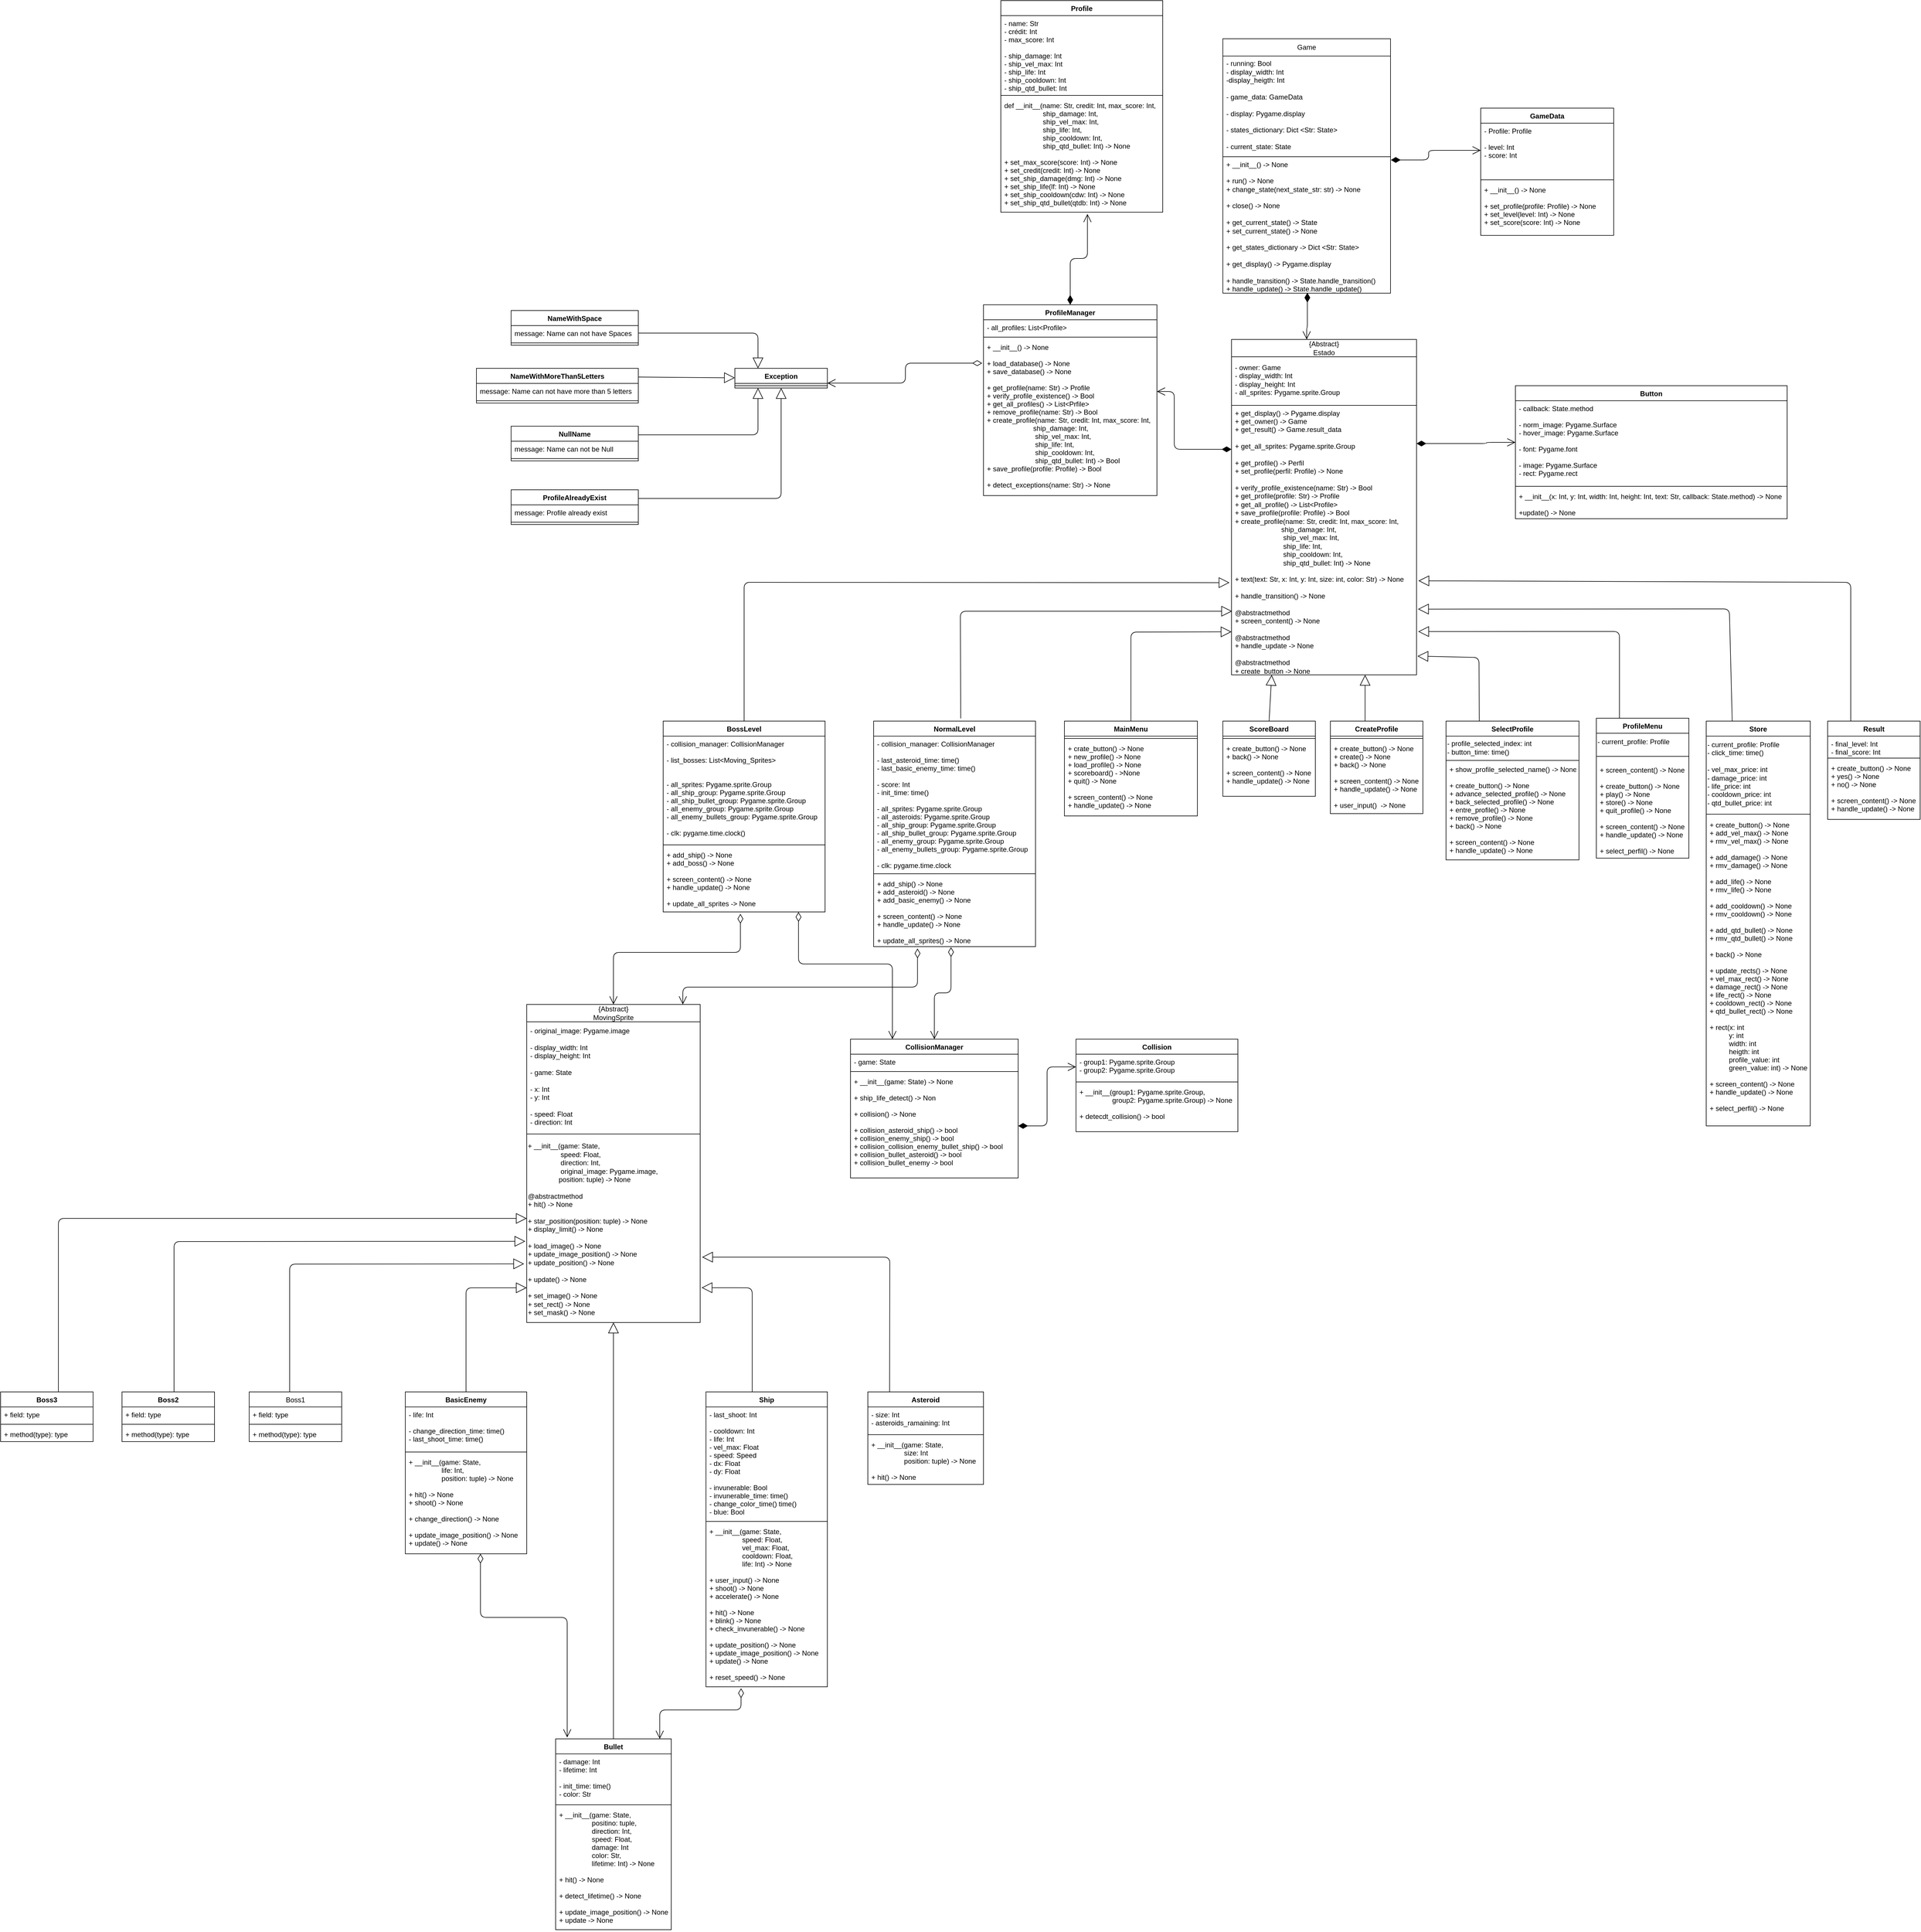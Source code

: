 <mxfile>
    <diagram id="C5RBs43oDa-KdzZeNtuy" name="Page-1">
        <mxGraphModel dx="3550" dy="1855" grid="1" gridSize="10" guides="1" tooltips="1" connect="1" arrows="1" fold="1" page="1" pageScale="1" pageWidth="827" pageHeight="1169" math="0" shadow="0">
            <root>
                <mxCell id="WIyWlLk6GJQsqaUBKTNV-0"/>
                <mxCell id="WIyWlLk6GJQsqaUBKTNV-1" parent="WIyWlLk6GJQsqaUBKTNV-0"/>
                <mxCell id="2DEwAOAG1HW9RB5LoDHC-0" value="Game" style="swimlane;fontStyle=0;childLayout=stackLayout;horizontal=1;startSize=30;horizontalStack=0;resizeParent=1;resizeParentMax=0;resizeLast=0;collapsible=1;marginBottom=0;whiteSpace=wrap;html=1;" parent="WIyWlLk6GJQsqaUBKTNV-1" vertex="1">
                    <mxGeometry x="414" y="-540" width="290" height="440" as="geometry"/>
                </mxCell>
                <mxCell id="2DEwAOAG1HW9RB5LoDHC-1" value="- running: Bool&lt;br&gt;- display_width: Int&lt;br&gt;-display_heigth: Int&lt;br&gt;&lt;br&gt;- game_data: GameData&lt;br&gt;&lt;br&gt;- display: Pygame.display&lt;br&gt;&lt;br&gt;- states_dictionary: Dict &amp;lt;Str: State&amp;gt;&lt;br&gt;&lt;br&gt;- current_state: State" style="text;strokeColor=none;fillColor=none;align=left;verticalAlign=middle;spacingLeft=4;spacingRight=4;overflow=hidden;points=[[0,0.5],[1,0.5]];portConstraint=eastwest;rotatable=0;whiteSpace=wrap;html=1;" parent="2DEwAOAG1HW9RB5LoDHC-0" vertex="1">
                    <mxGeometry y="30" width="290" height="170" as="geometry"/>
                </mxCell>
                <mxCell id="2DEwAOAG1HW9RB5LoDHC-101" value="" style="line;strokeWidth=1;fillColor=none;align=left;verticalAlign=middle;spacingTop=-1;spacingLeft=3;spacingRight=3;rotatable=0;labelPosition=right;points=[];portConstraint=eastwest;strokeColor=inherit;" parent="2DEwAOAG1HW9RB5LoDHC-0" vertex="1">
                    <mxGeometry y="200" width="290" height="8" as="geometry"/>
                </mxCell>
                <mxCell id="2DEwAOAG1HW9RB5LoDHC-102" value="+ __init__() -&amp;gt; None&lt;br&gt;&lt;br&gt;+ run() -&amp;gt; None&lt;br&gt;+ change_state(next_state_str: str) -&amp;gt; None&lt;br&gt;&lt;br&gt;+ close() -&amp;gt; None&lt;br&gt;&lt;br&gt;+ get_current_state() -&amp;gt; State&lt;br&gt;+ set_current_state() -&amp;gt; None&lt;br&gt;&lt;br&gt;+ get_states_dictionary -&amp;gt; Dict &amp;lt;Str: State&amp;gt;&lt;br&gt;&lt;br&gt;+ get_display() -&amp;gt; Pygame.display&lt;br&gt;&lt;br&gt;+ handle_transition() -&amp;gt; State.handle_transition()&lt;br&gt;+ handle_update() -&amp;gt; State.handle_update()" style="text;strokeColor=none;fillColor=none;align=left;verticalAlign=middle;spacingLeft=4;spacingRight=4;overflow=hidden;points=[[0,0.5],[1,0.5]];portConstraint=eastwest;rotatable=0;whiteSpace=wrap;html=1;" parent="2DEwAOAG1HW9RB5LoDHC-0" vertex="1">
                    <mxGeometry y="208" width="290" height="232" as="geometry"/>
                </mxCell>
                <mxCell id="2DEwAOAG1HW9RB5LoDHC-58" value="{Abstract}&lt;br&gt;Estado" style="swimlane;fontStyle=0;childLayout=stackLayout;horizontal=1;startSize=30;horizontalStack=0;resizeParent=1;resizeParentMax=0;resizeLast=0;collapsible=1;marginBottom=0;whiteSpace=wrap;html=1;" parent="WIyWlLk6GJQsqaUBKTNV-1" vertex="1">
                    <mxGeometry x="429" y="-20" width="320" height="580" as="geometry"/>
                </mxCell>
                <mxCell id="2DEwAOAG1HW9RB5LoDHC-59" value="- owner: Game&lt;br&gt;- display_width: Int&lt;br&gt;- display_height: Int&lt;br&gt;- all_sprites: Pygame.sprite.Group" style="text;strokeColor=none;fillColor=none;align=left;verticalAlign=middle;spacingLeft=4;spacingRight=4;overflow=hidden;points=[[0,0.5],[1,0.5]];portConstraint=eastwest;rotatable=0;whiteSpace=wrap;html=1;" parent="2DEwAOAG1HW9RB5LoDHC-58" vertex="1">
                    <mxGeometry y="30" width="320" height="80" as="geometry"/>
                </mxCell>
                <mxCell id="2DEwAOAG1HW9RB5LoDHC-106" value="" style="line;strokeWidth=1;fillColor=none;align=left;verticalAlign=middle;spacingTop=-1;spacingLeft=3;spacingRight=3;rotatable=0;labelPosition=right;points=[];portConstraint=eastwest;strokeColor=inherit;" parent="2DEwAOAG1HW9RB5LoDHC-58" vertex="1">
                    <mxGeometry y="110" width="320" height="8" as="geometry"/>
                </mxCell>
                <mxCell id="2DEwAOAG1HW9RB5LoDHC-60" value="+ get_display() -&amp;gt; Pygame.display&lt;br&gt;+ get_owner() -&amp;gt; Game&lt;br&gt;+ get_result() -&amp;gt; Game.result_data&lt;br&gt;&lt;br&gt;+ get_all_sprites: Pygame.sprite.Group&lt;br&gt;&lt;br&gt;+ get_profile() -&amp;gt; Perfil&lt;br&gt;+ set_profile(perfil: Profile) -&amp;gt; None&lt;br&gt;&lt;br&gt;+ verify_profile_existence(name: Str) -&amp;gt; Bool&lt;br&gt;+ get_profile(profile: Str) -&amp;gt; Profile&lt;br&gt;+ get_all_profile() -&amp;gt; List&amp;lt;Profile&amp;gt;&lt;br&gt;+ save_profile(profile: Profile) -&amp;gt; Bool&lt;br&gt;+ create_profile&lt;span style=&quot;&quot;&gt;(name: Str, credit: Int, max_score: Int,&lt;/span&gt;&lt;br style=&quot;padding: 0px; margin: 0px;&quot;&gt;&lt;span style=&quot;&quot;&gt;&amp;nbsp; &amp;nbsp; &amp;nbsp; &amp;nbsp; &amp;nbsp; &amp;nbsp; &amp;nbsp;&amp;nbsp;&amp;nbsp;&amp;nbsp;&amp;nbsp; &amp;nbsp; &amp;nbsp; &amp;nbsp; ship_damage: Int,&lt;/span&gt;&lt;br style=&quot;padding: 0px; margin: 0px;&quot;&gt;&lt;span style=&quot;&quot;&gt;&amp;nbsp;&amp;nbsp;&amp;nbsp;&amp;nbsp;&amp;nbsp;&amp;nbsp;&amp;nbsp;&amp;nbsp;&amp;nbsp;&amp;nbsp;&amp;nbsp;&amp;nbsp;&amp;nbsp;&amp;nbsp;&amp;nbsp;&amp;nbsp;&amp;nbsp;&amp;nbsp;&amp;nbsp;&amp;nbsp;&amp;nbsp;&amp;nbsp;&amp;nbsp; &amp;nbsp;ship_vel_max: Int,&lt;/span&gt;&lt;br style=&quot;padding: 0px; margin: 0px;&quot;&gt;&lt;span style=&quot;&quot;&gt;&amp;nbsp;&amp;nbsp;&amp;nbsp;&amp;nbsp;&amp;nbsp;&amp;nbsp;&amp;nbsp;&amp;nbsp;&amp;nbsp;&amp;nbsp;&amp;nbsp;&amp;nbsp;&amp;nbsp;&amp;nbsp;&amp;nbsp;&amp;nbsp;&amp;nbsp;&amp;nbsp;&amp;nbsp;&amp;nbsp;&amp;nbsp;&amp;nbsp;&amp;nbsp;&amp;nbsp; ship_life: Int,&lt;/span&gt;&lt;br style=&quot;padding: 0px; margin: 0px;&quot;&gt;&lt;span style=&quot;&quot;&gt;&amp;nbsp;&amp;nbsp;&amp;nbsp;&amp;nbsp;&amp;nbsp;&amp;nbsp;&amp;nbsp;&amp;nbsp;&amp;nbsp;&amp;nbsp;&amp;nbsp;&amp;nbsp;&amp;nbsp;&amp;nbsp;&amp;nbsp;&amp;nbsp;&amp;nbsp;&amp;nbsp;&amp;nbsp;&amp;nbsp;&amp;nbsp;&amp;nbsp;&amp;nbsp;&amp;nbsp; ship_cooldown: Int,&lt;/span&gt;&lt;br style=&quot;padding: 0px; margin: 0px;&quot;&gt;&lt;span style=&quot;&quot;&gt;&amp;nbsp;&amp;nbsp;&amp;nbsp;&amp;nbsp;&amp;nbsp;&amp;nbsp;&amp;nbsp;&amp;nbsp;&amp;nbsp;&amp;nbsp;&amp;nbsp;&amp;nbsp;&amp;nbsp;&amp;nbsp;&amp;nbsp;&amp;nbsp;&amp;nbsp;&amp;nbsp;&amp;nbsp;&amp;nbsp;&amp;nbsp;&amp;nbsp;&amp;nbsp;&amp;nbsp; ship_qtd_bullet: Int) -&amp;gt; None&lt;/span&gt;&lt;br style=&quot;padding: 0px; margin: 0px;&quot;&gt;&lt;br&gt;+ text(text: Str, x: Int, y: Int, size: int, color: Str) -&amp;gt; None&lt;br&gt;&lt;br&gt;+ handle_transition() -&amp;gt; None&lt;br&gt;&lt;br&gt;@abstractmethod&lt;br&gt;+ screen_content() -&amp;gt; None&lt;br&gt;&lt;br&gt;@abstractmethod&lt;br&gt;+ handle_update -&amp;gt; None&lt;br&gt;&lt;br&gt;@abstractmethod&lt;br&gt;+ create_button -&amp;gt; None" style="text;strokeColor=none;fillColor=none;align=left;verticalAlign=middle;spacingLeft=4;spacingRight=4;overflow=hidden;points=[[0,0.5],[1,0.5]];portConstraint=eastwest;rotatable=0;whiteSpace=wrap;html=1;" parent="2DEwAOAG1HW9RB5LoDHC-58" vertex="1">
                    <mxGeometry y="118" width="320" height="462" as="geometry"/>
                </mxCell>
                <mxCell id="1" value="" style="endArrow=open;html=1;endSize=12;startArrow=diamondThin;startSize=14;startFill=1;edgeStyle=orthogonalEdgeStyle;align=left;verticalAlign=bottom;exitX=0.504;exitY=0.997;exitDx=0;exitDy=0;exitPerimeter=0;" parent="WIyWlLk6GJQsqaUBKTNV-1" source="2DEwAOAG1HW9RB5LoDHC-102" edge="1">
                    <mxGeometry x="-1" y="3" relative="1" as="geometry">
                        <mxPoint x="470" y="80" as="sourcePoint"/>
                        <mxPoint x="559" y="-20" as="targetPoint"/>
                        <Array as="points">
                            <mxPoint x="560" y="-40"/>
                            <mxPoint x="559" y="-40"/>
                        </Array>
                    </mxGeometry>
                </mxCell>
                <mxCell id="2" value="Button" style="swimlane;fontStyle=1;align=center;verticalAlign=top;childLayout=stackLayout;horizontal=1;startSize=26;horizontalStack=0;resizeParent=1;resizeParentMax=0;resizeLast=0;collapsible=1;marginBottom=0;" parent="WIyWlLk6GJQsqaUBKTNV-1" vertex="1">
                    <mxGeometry x="920" y="60" width="470" height="230" as="geometry"/>
                </mxCell>
                <mxCell id="3" value="- callback: State.method&#10;&#10;- norm_image: Pygame.Surface&#10;- hover_image: Pygame.Surface&#10;&#10;- font: Pygame.font&#10;&#10;- image: Pygame.Surface&#10;- rect: Pygame.rect" style="text;strokeColor=none;fillColor=none;align=left;verticalAlign=top;spacingLeft=4;spacingRight=4;overflow=hidden;rotatable=0;points=[[0,0.5],[1,0.5]];portConstraint=eastwest;" parent="2" vertex="1">
                    <mxGeometry y="26" width="470" height="144" as="geometry"/>
                </mxCell>
                <mxCell id="4" value="" style="line;strokeWidth=1;fillColor=none;align=left;verticalAlign=middle;spacingTop=-1;spacingLeft=3;spacingRight=3;rotatable=0;labelPosition=right;points=[];portConstraint=eastwest;strokeColor=inherit;" parent="2" vertex="1">
                    <mxGeometry y="170" width="470" height="8" as="geometry"/>
                </mxCell>
                <mxCell id="5" value="+ __init__(x: Int, y: Int, width: Int, height: Int, text: Str, callback: State.method) -&gt; None&#10;&#10;+update() -&gt; None" style="text;strokeColor=none;fillColor=none;align=left;verticalAlign=top;spacingLeft=4;spacingRight=4;overflow=hidden;rotatable=0;points=[[0,0.5],[1,0.5]];portConstraint=eastwest;" parent="2" vertex="1">
                    <mxGeometry y="178" width="470" height="52" as="geometry"/>
                </mxCell>
                <mxCell id="6" value="" style="endArrow=open;html=1;endSize=12;startArrow=diamondThin;startSize=14;startFill=1;edgeStyle=orthogonalEdgeStyle;align=left;verticalAlign=bottom;" parent="WIyWlLk6GJQsqaUBKTNV-1" source="2DEwAOAG1HW9RB5LoDHC-60" target="3" edge="1">
                    <mxGeometry x="-1" y="3" relative="1" as="geometry">
                        <mxPoint x="570.16" y="-90.696" as="sourcePoint"/>
                        <mxPoint x="569" y="10.0" as="targetPoint"/>
                        <Array as="points">
                            <mxPoint x="870" y="160"/>
                            <mxPoint x="870" y="158"/>
                        </Array>
                    </mxGeometry>
                </mxCell>
                <mxCell id="7" value="Profile" style="swimlane;fontStyle=1;align=center;verticalAlign=top;childLayout=stackLayout;horizontal=1;startSize=26;horizontalStack=0;resizeParent=1;resizeParentMax=0;resizeLast=0;collapsible=1;marginBottom=0;" parent="WIyWlLk6GJQsqaUBKTNV-1" vertex="1">
                    <mxGeometry x="30" y="-606" width="280" height="366" as="geometry"/>
                </mxCell>
                <mxCell id="8" value="- name: Str&#10;- crédit: Int&#10;- max_score: Int&#10;&#10;- ship_damage: Int&#10;- ship_vel_max: Int&#10;- ship_life: Int&#10;- ship_cooldown: Int&#10;- ship_qtd_bullet: Int" style="text;strokeColor=none;fillColor=none;align=left;verticalAlign=top;spacingLeft=4;spacingRight=4;overflow=hidden;rotatable=0;points=[[0,0.5],[1,0.5]];portConstraint=eastwest;" parent="7" vertex="1">
                    <mxGeometry y="26" width="280" height="134" as="geometry"/>
                </mxCell>
                <mxCell id="9" value="" style="line;strokeWidth=1;fillColor=none;align=left;verticalAlign=middle;spacingTop=-1;spacingLeft=3;spacingRight=3;rotatable=0;labelPosition=right;points=[];portConstraint=eastwest;strokeColor=inherit;" parent="7" vertex="1">
                    <mxGeometry y="160" width="280" height="8" as="geometry"/>
                </mxCell>
                <mxCell id="10" value="def __init__(name: Str, credit: Int, max_score: Int,&#10;                    ship_damage: Int,&#10;                    ship_vel_max: Int,&#10;                    ship_life: Int,&#10;                    ship_cooldown: Int,&#10;                    ship_qtd_bullet: Int) -&gt; None&#10;&#10;+ set_max_score(score: Int) -&gt; None&#10;+ set_credit(credit: Int) -&gt; None&#10;+ set_ship_damage(dmg: Int) -&gt; None&#10;+ set_ship_life(lf: Int) -&gt; None&#10;+ set_ship_cooldown(cdw: Int) -&gt; None&#10;+ set_ship_qtd_bullet(qtdb: Int) -&gt; None" style="text;strokeColor=none;fillColor=none;align=left;verticalAlign=top;spacingLeft=4;spacingRight=4;overflow=hidden;rotatable=0;points=[[0,0.5],[1,0.5]];portConstraint=eastwest;" parent="7" vertex="1">
                    <mxGeometry y="168" width="280" height="198" as="geometry"/>
                </mxCell>
                <mxCell id="11" value="ProfileManager" style="swimlane;fontStyle=1;align=center;verticalAlign=top;childLayout=stackLayout;horizontal=1;startSize=26;horizontalStack=0;resizeParent=1;resizeParentMax=0;resizeLast=0;collapsible=1;marginBottom=0;" parent="WIyWlLk6GJQsqaUBKTNV-1" vertex="1">
                    <mxGeometry y="-80" width="300" height="330" as="geometry"/>
                </mxCell>
                <mxCell id="12" value="- all_profiles: List&lt;Profile&gt;&#10;" style="text;strokeColor=none;fillColor=none;align=left;verticalAlign=top;spacingLeft=4;spacingRight=4;overflow=hidden;rotatable=0;points=[[0,0.5],[1,0.5]];portConstraint=eastwest;" parent="11" vertex="1">
                    <mxGeometry y="26" width="300" height="26" as="geometry"/>
                </mxCell>
                <mxCell id="13" value="" style="line;strokeWidth=1;fillColor=none;align=left;verticalAlign=middle;spacingTop=-1;spacingLeft=3;spacingRight=3;rotatable=0;labelPosition=right;points=[];portConstraint=eastwest;strokeColor=inherit;" parent="11" vertex="1">
                    <mxGeometry y="52" width="300" height="8" as="geometry"/>
                </mxCell>
                <mxCell id="14" value="+ __init__() -&gt; None&#10;&#10;+ load_database() -&gt; None&#10;+ save_database() -&gt; None&#10;&#10;+ get_profile(name: Str) -&gt; Profile&#10;+ verify_profile_existence() -&gt; Bool&#10;+ get_all_profiles() -&gt; List&lt;Prfile&gt;&#10;+ remove_profile(name: Str) -&gt; Bool&#10;+ create_profile(name: Str, credit: Int, max_score: Int,&#10;                          ship_damage: Int,&#10;                          ship_vel_max: Int,&#10;                          ship_life: Int,&#10;                          ship_cooldown: Int,&#10;                          ship_qtd_bullet: Int) -&gt; Bool&#10;+ save_profile(profile: Profile) -&gt; Bool&#10;&#10;+ detect_exceptions(name: Str) -&gt; None" style="text;strokeColor=none;fillColor=none;align=left;verticalAlign=top;spacingLeft=4;spacingRight=4;overflow=hidden;rotatable=0;points=[[0,0.5],[1,0.5]];portConstraint=eastwest;" parent="11" vertex="1">
                    <mxGeometry y="60" width="300" height="270" as="geometry"/>
                </mxCell>
                <mxCell id="15" value="" style="endArrow=open;html=1;endSize=12;startArrow=diamondThin;startSize=14;startFill=1;edgeStyle=orthogonalEdgeStyle;align=left;verticalAlign=bottom;" parent="WIyWlLk6GJQsqaUBKTNV-1" source="2DEwAOAG1HW9RB5LoDHC-60" edge="1">
                    <mxGeometry x="-1" y="3" relative="1" as="geometry">
                        <mxPoint x="390" y="170" as="sourcePoint"/>
                        <mxPoint x="300" y="70" as="targetPoint"/>
                        <Array as="points">
                            <mxPoint x="330" y="170"/>
                            <mxPoint x="330" y="70"/>
                        </Array>
                    </mxGeometry>
                </mxCell>
                <mxCell id="16" value="" style="endArrow=open;html=1;endSize=12;startArrow=diamondThin;startSize=14;startFill=1;edgeStyle=orthogonalEdgeStyle;align=left;verticalAlign=bottom;entryX=0.535;entryY=1.015;entryDx=0;entryDy=0;exitX=0.5;exitY=0;exitDx=0;exitDy=0;entryPerimeter=0;" parent="WIyWlLk6GJQsqaUBKTNV-1" source="11" target="10" edge="1">
                    <mxGeometry x="-1" y="3" relative="1" as="geometry">
                        <mxPoint x="439" y="180.091" as="sourcePoint"/>
                        <mxPoint x="280" y="180" as="targetPoint"/>
                        <Array as="points">
                            <mxPoint x="150" y="-160"/>
                            <mxPoint x="180" y="-160"/>
                        </Array>
                    </mxGeometry>
                </mxCell>
                <mxCell id="17" value="MainMenu" style="swimlane;fontStyle=1;align=center;verticalAlign=top;childLayout=stackLayout;horizontal=1;startSize=26;horizontalStack=0;resizeParent=1;resizeParentMax=0;resizeLast=0;collapsible=1;marginBottom=0;" parent="WIyWlLk6GJQsqaUBKTNV-1" vertex="1">
                    <mxGeometry x="140" y="640" width="230" height="164" as="geometry"/>
                </mxCell>
                <mxCell id="19" value="" style="line;strokeWidth=1;fillColor=none;align=left;verticalAlign=middle;spacingTop=-1;spacingLeft=3;spacingRight=3;rotatable=0;labelPosition=right;points=[];portConstraint=eastwest;strokeColor=inherit;" parent="17" vertex="1">
                    <mxGeometry y="26" width="230" height="8" as="geometry"/>
                </mxCell>
                <mxCell id="20" value="+ crate_button() -&gt; None&#10;+ new_profile() -&gt; None&#10;+ load_profile() -&gt; None&#10;+ scoreboard() - &gt;None&#10;+ quit() -&gt; None&#10;&#10;+ screen_content() -&gt; None&#10;+ handle_update() -&gt; None" style="text;strokeColor=none;fillColor=none;align=left;verticalAlign=top;spacingLeft=4;spacingRight=4;overflow=hidden;rotatable=0;points=[[0,0.5],[1,0.5]];portConstraint=eastwest;" parent="17" vertex="1">
                    <mxGeometry y="34" width="230" height="130" as="geometry"/>
                </mxCell>
                <mxCell id="21" value="ScoreBoard" style="swimlane;fontStyle=1;align=center;verticalAlign=top;childLayout=stackLayout;horizontal=1;startSize=26;horizontalStack=0;resizeParent=1;resizeParentMax=0;resizeLast=0;collapsible=1;marginBottom=0;" parent="WIyWlLk6GJQsqaUBKTNV-1" vertex="1">
                    <mxGeometry x="414" y="640" width="160" height="130" as="geometry"/>
                </mxCell>
                <mxCell id="23" value="" style="line;strokeWidth=1;fillColor=none;align=left;verticalAlign=middle;spacingTop=-1;spacingLeft=3;spacingRight=3;rotatable=0;labelPosition=right;points=[];portConstraint=eastwest;strokeColor=inherit;" parent="21" vertex="1">
                    <mxGeometry y="26" width="160" height="8" as="geometry"/>
                </mxCell>
                <mxCell id="24" value="+ create_button() -&gt; None&#10;+ back() -&gt; None&#10;&#10;+ screen_content() -&gt; None&#10;+ handle_update() -&gt; None" style="text;strokeColor=none;fillColor=none;align=left;verticalAlign=top;spacingLeft=4;spacingRight=4;overflow=hidden;rotatable=0;points=[[0,0.5],[1,0.5]];portConstraint=eastwest;" parent="21" vertex="1">
                    <mxGeometry y="34" width="160" height="96" as="geometry"/>
                </mxCell>
                <mxCell id="25" value="CreateProfile" style="swimlane;fontStyle=1;align=center;verticalAlign=top;childLayout=stackLayout;horizontal=1;startSize=26;horizontalStack=0;resizeParent=1;resizeParentMax=0;resizeLast=0;collapsible=1;marginBottom=0;" parent="WIyWlLk6GJQsqaUBKTNV-1" vertex="1">
                    <mxGeometry x="600" y="640" width="160" height="160" as="geometry"/>
                </mxCell>
                <mxCell id="27" value="" style="line;strokeWidth=1;fillColor=none;align=left;verticalAlign=middle;spacingTop=-1;spacingLeft=3;spacingRight=3;rotatable=0;labelPosition=right;points=[];portConstraint=eastwest;strokeColor=inherit;" parent="25" vertex="1">
                    <mxGeometry y="26" width="160" height="8" as="geometry"/>
                </mxCell>
                <mxCell id="28" value="+ create_button() -&gt; None&#10;+ create() -&gt; None&#10;+ back() -&gt; None&#10;&#10;+ screen_content() -&gt; None&#10;+ handle_update() -&gt; None&#10;&#10;+ user_input()  -&gt; None" style="text;strokeColor=none;fillColor=none;align=left;verticalAlign=top;spacingLeft=4;spacingRight=4;overflow=hidden;rotatable=0;points=[[0,0.5],[1,0.5]];portConstraint=eastwest;" parent="25" vertex="1">
                    <mxGeometry y="34" width="160" height="126" as="geometry"/>
                </mxCell>
                <mxCell id="29" value="SelectProfile" style="swimlane;fontStyle=1;align=center;verticalAlign=top;childLayout=stackLayout;horizontal=1;startSize=26;horizontalStack=0;resizeParent=1;resizeParentMax=0;resizeLast=0;collapsible=1;marginBottom=0;" parent="WIyWlLk6GJQsqaUBKTNV-1" vertex="1">
                    <mxGeometry x="800" y="640" width="230" height="240" as="geometry"/>
                </mxCell>
                <mxCell id="172" value="- profile_selected_index: int&lt;br&gt;- button_time: time()" style="text;html=1;align=left;verticalAlign=middle;resizable=0;points=[];autosize=1;strokeColor=none;fillColor=none;" parent="29" vertex="1">
                    <mxGeometry y="26" width="230" height="40" as="geometry"/>
                </mxCell>
                <mxCell id="31" value="" style="line;strokeWidth=1;fillColor=none;align=left;verticalAlign=middle;spacingTop=-1;spacingLeft=3;spacingRight=3;rotatable=0;labelPosition=right;points=[];portConstraint=eastwest;strokeColor=inherit;" parent="29" vertex="1">
                    <mxGeometry y="66" width="230" height="4" as="geometry"/>
                </mxCell>
                <mxCell id="32" value="+ show_profile_selected_name() -&gt; None&#10;&#10;+ create_button() -&gt; None&#10;+ advance_selected_profile() -&gt; None&#10;+ back_selected_profile() -&gt; None&#10;+ entre_profile() -&gt; None&#10;+ remove_profile() -&gt; None&#10;+ back() -&gt; None&#10;&#10;+ screen_content() -&gt; None&#10;+ handle_update() -&gt; None" style="text;strokeColor=none;fillColor=none;align=left;verticalAlign=top;spacingLeft=4;spacingRight=4;overflow=hidden;rotatable=0;points=[[0,0.5],[1,0.5]];portConstraint=eastwest;" parent="29" vertex="1">
                    <mxGeometry y="70" width="230" height="170" as="geometry"/>
                </mxCell>
                <mxCell id="33" value="ProfileMenu" style="swimlane;fontStyle=1;align=center;verticalAlign=top;childLayout=stackLayout;horizontal=1;startSize=26;horizontalStack=0;resizeParent=1;resizeParentMax=0;resizeLast=0;collapsible=1;marginBottom=0;" parent="WIyWlLk6GJQsqaUBKTNV-1" vertex="1">
                    <mxGeometry x="1060" y="635" width="160" height="242" as="geometry"/>
                </mxCell>
                <mxCell id="173" value="- current_profile: Profile" style="text;html=1;align=left;verticalAlign=middle;resizable=0;points=[];autosize=1;strokeColor=none;fillColor=none;" parent="33" vertex="1">
                    <mxGeometry y="26" width="160" height="30" as="geometry"/>
                </mxCell>
                <mxCell id="34" value="" style="line;strokeWidth=1;fillColor=none;align=left;verticalAlign=middle;spacingTop=-1;spacingLeft=3;spacingRight=3;rotatable=0;labelPosition=right;points=[];portConstraint=eastwest;strokeColor=inherit;" parent="33" vertex="1">
                    <mxGeometry y="56" width="160" height="20" as="geometry"/>
                </mxCell>
                <mxCell id="35" value="+ screen_content() -&gt; None&#10;&#10;+ create_button() -&gt; None&#10;+ play() -&gt; None&#10;+ store() -&gt; None&#10;+ quit_profile() -&gt; None&#10;&#10;+ screen_content() -&gt; None&#10;+ handle_update() -&gt; None&#10;&#10;+ select_perfil() -&gt; None" style="text;strokeColor=none;fillColor=none;align=left;verticalAlign=top;spacingLeft=4;spacingRight=4;overflow=hidden;rotatable=0;points=[[0,0.5],[1,0.5]];portConstraint=eastwest;" parent="33" vertex="1">
                    <mxGeometry y="76" width="160" height="166" as="geometry"/>
                </mxCell>
                <mxCell id="36" value="GameData" style="swimlane;fontStyle=1;align=center;verticalAlign=top;childLayout=stackLayout;horizontal=1;startSize=26;horizontalStack=0;resizeParent=1;resizeParentMax=0;resizeLast=0;collapsible=1;marginBottom=0;" parent="WIyWlLk6GJQsqaUBKTNV-1" vertex="1">
                    <mxGeometry x="860" y="-420" width="230" height="220" as="geometry"/>
                </mxCell>
                <mxCell id="37" value="- Profile: Profile&#10;&#10;- level: Int&#10;- score: Int&#10;" style="text;strokeColor=none;fillColor=none;align=left;verticalAlign=top;spacingLeft=4;spacingRight=4;overflow=hidden;rotatable=0;points=[[0,0.5],[1,0.5]];portConstraint=eastwest;" parent="36" vertex="1">
                    <mxGeometry y="26" width="230" height="94" as="geometry"/>
                </mxCell>
                <mxCell id="38" value="" style="line;strokeWidth=1;fillColor=none;align=left;verticalAlign=middle;spacingTop=-1;spacingLeft=3;spacingRight=3;rotatable=0;labelPosition=right;points=[];portConstraint=eastwest;strokeColor=inherit;" parent="36" vertex="1">
                    <mxGeometry y="120" width="230" height="8" as="geometry"/>
                </mxCell>
                <mxCell id="39" value="+ __init__() -&gt; None&#10;&#10;+ set_profile(profile: Profile) -&gt; None&#10;+ set_level(level: Int) -&gt; None&#10;+ set_score(score: Int) -&gt; None" style="text;strokeColor=none;fillColor=none;align=left;verticalAlign=top;spacingLeft=4;spacingRight=4;overflow=hidden;rotatable=0;points=[[0,0.5],[1,0.5]];portConstraint=eastwest;" parent="36" vertex="1">
                    <mxGeometry y="128" width="230" height="92" as="geometry"/>
                </mxCell>
                <mxCell id="40" value="" style="endArrow=open;html=1;endSize=12;startArrow=diamondThin;startSize=14;startFill=1;edgeStyle=orthogonalEdgeStyle;align=left;verticalAlign=bottom;exitX=1.002;exitY=0.007;exitDx=0;exitDy=0;exitPerimeter=0;" parent="WIyWlLk6GJQsqaUBKTNV-1" source="2DEwAOAG1HW9RB5LoDHC-102" target="37" edge="1">
                    <mxGeometry x="-1" y="3" relative="1" as="geometry">
                        <mxPoint x="720" y="-330" as="sourcePoint"/>
                        <mxPoint x="569" y="10" as="targetPoint"/>
                        <Array as="points">
                            <mxPoint x="770" y="-330"/>
                            <mxPoint x="770" y="-347"/>
                        </Array>
                    </mxGeometry>
                </mxCell>
                <mxCell id="45" value="Store" style="swimlane;fontStyle=1;align=center;verticalAlign=top;childLayout=stackLayout;horizontal=1;startSize=26;horizontalStack=0;resizeParent=1;resizeParentMax=0;resizeLast=0;collapsible=1;marginBottom=0;" parent="WIyWlLk6GJQsqaUBKTNV-1" vertex="1">
                    <mxGeometry x="1250" y="640" width="180" height="700" as="geometry"/>
                </mxCell>
                <mxCell id="174" value="- current_profile: Profile&lt;br&gt;- click_time: time()&lt;br&gt;&lt;br&gt;- vel_max_price: int&lt;br&gt;- damage_price: int&lt;br&gt;- life_price: int&lt;br&gt;- cooldown_price: int&lt;br&gt;- qtd_bullet_price: int&lt;br&gt;" style="text;html=1;align=left;verticalAlign=middle;resizable=0;points=[];autosize=1;strokeColor=none;fillColor=none;" vertex="1" parent="45">
                    <mxGeometry y="26" width="180" height="130" as="geometry"/>
                </mxCell>
                <mxCell id="46" value="" style="line;strokeWidth=1;fillColor=none;align=left;verticalAlign=middle;spacingTop=-1;spacingLeft=3;spacingRight=3;rotatable=0;labelPosition=right;points=[];portConstraint=eastwest;strokeColor=inherit;" parent="45" vertex="1">
                    <mxGeometry y="156" width="180" height="10" as="geometry"/>
                </mxCell>
                <mxCell id="47" value="+ create_button() -&gt; None&#10;+ add_vel_max() -&gt; None&#10;+ rmv_vel_max() -&gt; None&#10;&#10;+ add_damage() -&gt; None&#10;+ rmv_damage() -&gt; None&#10;&#10;+ add_life() -&gt; None&#10;+ rmv_life() -&gt; None&#10;&#10;+ add_cooldown() -&gt; None&#10;+ rmv_cooldown() -&gt; None&#10;&#10;+ add_qtd_bullet() -&gt; None&#10;+ rmv_qtd_bullet() -&gt; None&#10;&#10;+ back() -&gt; None&#10;&#10;+ update_rects() -&gt; None&#10;+ vel_max_rect() -&gt; None&#10;+ damage_rect() -&gt; None&#10;+ life_rect() -&gt; None&#10;+ cooldown_rect() -&gt; None&#10;+ qtd_bullet_rect() -&gt; None&#10;&#10;+ rect(x: int&#10;          y: int&#10;          width: int&#10;          heigth: int&#10;          profile_value: int&#10;          green_value: int) -&gt; None&#10;&#10;+ screen_content() -&gt; None&#10;+ handle_update() -&gt; None&#10;&#10;+ select_perfil() -&gt; None" style="text;strokeColor=none;fillColor=none;align=left;verticalAlign=top;spacingLeft=4;spacingRight=4;overflow=hidden;rotatable=0;points=[[0,0.5],[1,0.5]];portConstraint=eastwest;" parent="45" vertex="1">
                    <mxGeometry y="166" width="180" height="534" as="geometry"/>
                </mxCell>
                <mxCell id="48" value="BossLevel" style="swimlane;fontStyle=1;align=center;verticalAlign=top;childLayout=stackLayout;horizontal=1;startSize=26;horizontalStack=0;resizeParent=1;resizeParentMax=0;resizeLast=0;collapsible=1;marginBottom=0;" parent="WIyWlLk6GJQsqaUBKTNV-1" vertex="1">
                    <mxGeometry x="-554" y="640" width="280" height="330" as="geometry"/>
                </mxCell>
                <mxCell id="49" value="- collision_manager: CollisionManager&#10;&#10;- list_bosses: List&lt;Moving_Sprites&gt;&#10;&#10;&#10;- all_sprites: Pygame.sprite.Group&#10;- all_ship_group: Pygame.sprite.Group&#10;- all_ship_bullet_group: Pygame.sprite.Group&#10;- all_enemy_group: Pygame.sprite.Group&#10;- all_enemy_bullets_group: Pygame.sprite.Group&#10;&#10;- clk: pygame.time.clock()" style="text;strokeColor=none;fillColor=none;align=left;verticalAlign=top;spacingLeft=4;spacingRight=4;overflow=hidden;rotatable=0;points=[[0,0.5],[1,0.5]];portConstraint=eastwest;" parent="48" vertex="1">
                    <mxGeometry y="26" width="280" height="184" as="geometry"/>
                </mxCell>
                <mxCell id="50" value="" style="line;strokeWidth=1;fillColor=none;align=left;verticalAlign=middle;spacingTop=-1;spacingLeft=3;spacingRight=3;rotatable=0;labelPosition=right;points=[];portConstraint=eastwest;strokeColor=inherit;" parent="48" vertex="1">
                    <mxGeometry y="210" width="280" height="8" as="geometry"/>
                </mxCell>
                <mxCell id="51" value="+ add_ship() -&gt; None&#10;+ add_boss() -&gt; None&#10;&#10;+ screen_content() -&gt; None&#10;+ handle_update() -&gt; None&#10;&#10;+ update_all_sprites -&gt; None" style="text;strokeColor=none;fillColor=none;align=left;verticalAlign=top;spacingLeft=4;spacingRight=4;overflow=hidden;rotatable=0;points=[[0,0.5],[1,0.5]];portConstraint=eastwest;" parent="48" vertex="1">
                    <mxGeometry y="218" width="280" height="112" as="geometry"/>
                </mxCell>
                <mxCell id="52" value="NormalLevel" style="swimlane;fontStyle=1;align=center;verticalAlign=top;childLayout=stackLayout;horizontal=1;startSize=26;horizontalStack=0;resizeParent=1;resizeParentMax=0;resizeLast=0;collapsible=1;marginBottom=0;" parent="WIyWlLk6GJQsqaUBKTNV-1" vertex="1">
                    <mxGeometry x="-190" y="640" width="280" height="390" as="geometry"/>
                </mxCell>
                <mxCell id="53" value="- collision_manager: CollisionManager&#10;&#10;- last_asteroid_time: time()&#10;- last_basic_enemy_time: time()&#10;&#10;- score: Int&#10;- init_time: time()&#10;&#10;- all_sprites: Pygame.sprite.Group&#10;- all_asteroids: Pygame.sprite.Group&#10;- all_ship_group: Pygame.sprite.Group&#10;- all_ship_bullet_group: Pygame.sprite.Group&#10;- all_enemy_group: Pygame.sprite.Group&#10;- all_enemy_bullets_group: Pygame.sprite.Group&#10;&#10;- clk: pygame.time.clock" style="text;strokeColor=none;fillColor=none;align=left;verticalAlign=top;spacingLeft=4;spacingRight=4;overflow=hidden;rotatable=0;points=[[0,0.5],[1,0.5]];portConstraint=eastwest;" parent="52" vertex="1">
                    <mxGeometry y="26" width="280" height="234" as="geometry"/>
                </mxCell>
                <mxCell id="54" value="" style="line;strokeWidth=1;fillColor=none;align=left;verticalAlign=middle;spacingTop=-1;spacingLeft=3;spacingRight=3;rotatable=0;labelPosition=right;points=[];portConstraint=eastwest;strokeColor=inherit;" parent="52" vertex="1">
                    <mxGeometry y="260" width="280" height="8" as="geometry"/>
                </mxCell>
                <mxCell id="55" value="+ add_ship() -&gt; None&#10;+ add_asteroid() -&gt; None&#10;+ add_basic_enemy() -&gt; None&#10;&#10;+ screen_content() -&gt; None&#10;+ handle_update() -&gt; None&#10;&#10;+ update_all_sprites() -&gt; None" style="text;strokeColor=none;fillColor=none;align=left;verticalAlign=top;spacingLeft=4;spacingRight=4;overflow=hidden;rotatable=0;points=[[0,0.5],[1,0.5]];portConstraint=eastwest;" parent="52" vertex="1">
                    <mxGeometry y="268" width="280" height="122" as="geometry"/>
                </mxCell>
                <mxCell id="56" value="Result" style="swimlane;fontStyle=1;align=center;verticalAlign=top;childLayout=stackLayout;horizontal=1;startSize=26;horizontalStack=0;resizeParent=1;resizeParentMax=0;resizeLast=0;collapsible=1;marginBottom=0;" parent="WIyWlLk6GJQsqaUBKTNV-1" vertex="1">
                    <mxGeometry x="1460" y="640" width="160" height="170" as="geometry"/>
                </mxCell>
                <mxCell id="57" value="- final_level: Int&#10;- final_score: Int" style="text;strokeColor=none;fillColor=none;align=left;verticalAlign=top;spacingLeft=4;spacingRight=4;overflow=hidden;rotatable=0;points=[[0,0.5],[1,0.5]];portConstraint=eastwest;" parent="56" vertex="1">
                    <mxGeometry y="26" width="160" height="34" as="geometry"/>
                </mxCell>
                <mxCell id="58" value="" style="line;strokeWidth=1;fillColor=none;align=left;verticalAlign=middle;spacingTop=-1;spacingLeft=3;spacingRight=3;rotatable=0;labelPosition=right;points=[];portConstraint=eastwest;strokeColor=inherit;" parent="56" vertex="1">
                    <mxGeometry y="60" width="160" height="8" as="geometry"/>
                </mxCell>
                <mxCell id="59" value="+ create_button() -&gt; None&#10;+ yes() -&gt; None&#10;+ no() -&gt; None&#10;&#10;+ screen_content() -&gt; None&#10;+ handle_update() -&gt; None" style="text;strokeColor=none;fillColor=none;align=left;verticalAlign=top;spacingLeft=4;spacingRight=4;overflow=hidden;rotatable=0;points=[[0,0.5],[1,0.5]];portConstraint=eastwest;" parent="56" vertex="1">
                    <mxGeometry y="68" width="160" height="102" as="geometry"/>
                </mxCell>
                <mxCell id="60" value="" style="endArrow=block;endSize=16;endFill=0;html=1;exitX=0.5;exitY=0;exitDx=0;exitDy=0;entryX=0.217;entryY=1;entryDx=0;entryDy=0;entryPerimeter=0;" parent="WIyWlLk6GJQsqaUBKTNV-1" source="21" target="2DEwAOAG1HW9RB5LoDHC-60" edge="1">
                    <mxGeometry width="160" relative="1" as="geometry">
                        <mxPoint x="479" y="610" as="sourcePoint"/>
                        <mxPoint x="639" y="610" as="targetPoint"/>
                    </mxGeometry>
                </mxCell>
                <mxCell id="61" value="" style="endArrow=block;endSize=16;endFill=0;html=1;exitX=0.5;exitY=0;exitDx=0;exitDy=0;" parent="WIyWlLk6GJQsqaUBKTNV-1" edge="1">
                    <mxGeometry width="160" relative="1" as="geometry">
                        <mxPoint x="660.0" y="640" as="sourcePoint"/>
                        <mxPoint x="660" y="560" as="targetPoint"/>
                    </mxGeometry>
                </mxCell>
                <mxCell id="62" value="" style="endArrow=block;endSize=16;endFill=0;html=1;entryX=0;entryY=0.839;entryDx=0;entryDy=0;entryPerimeter=0;exitX=0.5;exitY=0;exitDx=0;exitDy=0;" parent="WIyWlLk6GJQsqaUBKTNV-1" source="17" target="2DEwAOAG1HW9RB5LoDHC-60" edge="1">
                    <mxGeometry width="160" relative="1" as="geometry">
                        <mxPoint x="270" y="620" as="sourcePoint"/>
                        <mxPoint x="270.1" y="550" as="targetPoint"/>
                        <Array as="points">
                            <mxPoint x="255" y="486"/>
                        </Array>
                    </mxGeometry>
                </mxCell>
                <mxCell id="63" value="" style="endArrow=block;endSize=16;endFill=0;html=1;exitX=0.25;exitY=0;exitDx=0;exitDy=0;entryX=1.005;entryY=0.93;entryDx=0;entryDy=0;entryPerimeter=0;" parent="WIyWlLk6GJQsqaUBKTNV-1" source="29" target="2DEwAOAG1HW9RB5LoDHC-60" edge="1">
                    <mxGeometry width="160" relative="1" as="geometry">
                        <mxPoint x="870" y="630" as="sourcePoint"/>
                        <mxPoint x="870.1" y="540" as="targetPoint"/>
                        <Array as="points">
                            <mxPoint x="857" y="530"/>
                        </Array>
                    </mxGeometry>
                </mxCell>
                <mxCell id="64" value="" style="endArrow=block;endSize=16;endFill=0;html=1;exitX=0.25;exitY=0;exitDx=0;exitDy=0;entryX=1.009;entryY=0.838;entryDx=0;entryDy=0;entryPerimeter=0;" parent="WIyWlLk6GJQsqaUBKTNV-1" source="33" target="2DEwAOAG1HW9RB5LoDHC-60" edge="1">
                    <mxGeometry width="160" relative="1" as="geometry">
                        <mxPoint x="1076.5" y="630.24" as="sourcePoint"/>
                        <mxPoint x="940" y="510.0" as="targetPoint"/>
                        <Array as="points">
                            <mxPoint x="1100" y="485"/>
                        </Array>
                    </mxGeometry>
                </mxCell>
                <mxCell id="65" value="" style="endArrow=block;endSize=16;endFill=0;html=1;exitX=0.25;exitY=0;exitDx=0;exitDy=0;entryX=1.008;entryY=0.754;entryDx=0;entryDy=0;entryPerimeter=0;" parent="WIyWlLk6GJQsqaUBKTNV-1" source="45" target="2DEwAOAG1HW9RB5LoDHC-60" edge="1">
                    <mxGeometry width="160" relative="1" as="geometry">
                        <mxPoint x="1298.3" y="630" as="sourcePoint"/>
                        <mxPoint x="750" y="440" as="targetPoint"/>
                        <Array as="points">
                            <mxPoint x="1290" y="446"/>
                        </Array>
                    </mxGeometry>
                </mxCell>
                <mxCell id="67" value="" style="endArrow=block;endSize=16;endFill=0;html=1;exitX=0.25;exitY=0;exitDx=0;exitDy=0;entryX=1.01;entryY=0.648;entryDx=0;entryDy=0;entryPerimeter=0;" parent="WIyWlLk6GJQsqaUBKTNV-1" source="56" target="2DEwAOAG1HW9RB5LoDHC-60" edge="1">
                    <mxGeometry width="160" relative="1" as="geometry">
                        <mxPoint x="1488.6" y="630" as="sourcePoint"/>
                        <mxPoint x="930.0" y="433.728" as="targetPoint"/>
                        <Array as="points">
                            <mxPoint x="1500" y="400"/>
                        </Array>
                    </mxGeometry>
                </mxCell>
                <mxCell id="70" value="" style="endArrow=block;endSize=16;endFill=0;html=1;exitX=0.538;exitY=-0.012;exitDx=0;exitDy=0;exitPerimeter=0;" parent="WIyWlLk6GJQsqaUBKTNV-1" source="52" edge="1">
                    <mxGeometry width="160" relative="1" as="geometry">
                        <mxPoint x="-40" y="630" as="sourcePoint"/>
                        <mxPoint x="430" y="450" as="targetPoint"/>
                        <Array as="points">
                            <mxPoint x="-40" y="450"/>
                        </Array>
                    </mxGeometry>
                </mxCell>
                <mxCell id="71" value="" style="endArrow=block;endSize=16;endFill=0;html=1;exitX=0.5;exitY=0;exitDx=0;exitDy=0;entryX=-0.011;entryY=0.655;entryDx=0;entryDy=0;entryPerimeter=0;" parent="WIyWlLk6GJQsqaUBKTNV-1" source="48" target="2DEwAOAG1HW9RB5LoDHC-60" edge="1">
                    <mxGeometry width="160" relative="1" as="geometry">
                        <mxPoint x="-400" y="600" as="sourcePoint"/>
                        <mxPoint x="75" y="439" as="targetPoint"/>
                        <Array as="points">
                            <mxPoint x="-414" y="400"/>
                        </Array>
                    </mxGeometry>
                </mxCell>
                <mxCell id="76" value="CollisionManager" style="swimlane;fontStyle=1;align=center;verticalAlign=top;childLayout=stackLayout;horizontal=1;startSize=26;horizontalStack=0;resizeParent=1;resizeParentMax=0;resizeLast=0;collapsible=1;marginBottom=0;" parent="WIyWlLk6GJQsqaUBKTNV-1" vertex="1">
                    <mxGeometry x="-230" y="1190" width="290" height="240" as="geometry"/>
                </mxCell>
                <mxCell id="77" value="- game: State" style="text;strokeColor=none;fillColor=none;align=left;verticalAlign=top;spacingLeft=4;spacingRight=4;overflow=hidden;rotatable=0;points=[[0,0.5],[1,0.5]];portConstraint=eastwest;" parent="76" vertex="1">
                    <mxGeometry y="26" width="290" height="26" as="geometry"/>
                </mxCell>
                <mxCell id="78" value="" style="line;strokeWidth=1;fillColor=none;align=left;verticalAlign=middle;spacingTop=-1;spacingLeft=3;spacingRight=3;rotatable=0;labelPosition=right;points=[];portConstraint=eastwest;strokeColor=inherit;" parent="76" vertex="1">
                    <mxGeometry y="52" width="290" height="8" as="geometry"/>
                </mxCell>
                <mxCell id="79" value="+ __init__(game: State) -&gt; None&#10;&#10;+ ship_life_detect() -&gt; Non&#10;&#10;+ collision() -&gt; None&#10;&#10;+ collision_asteroid_ship() -&gt; bool&#10;+ collision_enemy_ship() -&gt; bool&#10;+ collision_collision_enemy_bullet_ship() -&gt; bool&#10;+ collision_bullet_asteroid() -&gt; bool&#10;+ collision_bullet_enemy -&gt; bool" style="text;strokeColor=none;fillColor=none;align=left;verticalAlign=top;spacingLeft=4;spacingRight=4;overflow=hidden;rotatable=0;points=[[0,0.5],[1,0.5]];portConstraint=eastwest;" parent="76" vertex="1">
                    <mxGeometry y="60" width="290" height="180" as="geometry"/>
                </mxCell>
                <mxCell id="80" value="Collision" style="swimlane;fontStyle=1;align=center;verticalAlign=top;childLayout=stackLayout;horizontal=1;startSize=26;horizontalStack=0;resizeParent=1;resizeParentMax=0;resizeLast=0;collapsible=1;marginBottom=0;" parent="WIyWlLk6GJQsqaUBKTNV-1" vertex="1">
                    <mxGeometry x="160" y="1190" width="280" height="160" as="geometry"/>
                </mxCell>
                <mxCell id="81" value="- group1: Pygame.sprite.Group&#10;- group2: Pygame.sprite.Group&#10;" style="text;strokeColor=none;fillColor=none;align=left;verticalAlign=top;spacingLeft=4;spacingRight=4;overflow=hidden;rotatable=0;points=[[0,0.5],[1,0.5]];portConstraint=eastwest;" parent="80" vertex="1">
                    <mxGeometry y="26" width="280" height="44" as="geometry"/>
                </mxCell>
                <mxCell id="82" value="" style="line;strokeWidth=1;fillColor=none;align=left;verticalAlign=middle;spacingTop=-1;spacingLeft=3;spacingRight=3;rotatable=0;labelPosition=right;points=[];portConstraint=eastwest;strokeColor=inherit;" parent="80" vertex="1">
                    <mxGeometry y="70" width="280" height="8" as="geometry"/>
                </mxCell>
                <mxCell id="83" value="+ __init__(group1: Pygame.sprite.Group,&#10;                 group2: Pygame.sprite.Group) -&gt; None&#10;&#10;+ detecdt_collision() -&gt; bool" style="text;strokeColor=none;fillColor=none;align=left;verticalAlign=top;spacingLeft=4;spacingRight=4;overflow=hidden;rotatable=0;points=[[0,0.5],[1,0.5]];portConstraint=eastwest;" parent="80" vertex="1">
                    <mxGeometry y="78" width="280" height="82" as="geometry"/>
                </mxCell>
                <mxCell id="85" value="" style="endArrow=open;html=1;endSize=12;startArrow=diamondThin;startSize=14;startFill=0;edgeStyle=orthogonalEdgeStyle;align=left;verticalAlign=bottom;exitX=0.478;exitY=1.008;exitDx=0;exitDy=0;exitPerimeter=0;" parent="WIyWlLk6GJQsqaUBKTNV-1" source="55" target="76" edge="1">
                    <mxGeometry x="-1" y="3" relative="1" as="geometry">
                        <mxPoint x="-80" y="1120" as="sourcePoint"/>
                        <mxPoint x="80" y="1120" as="targetPoint"/>
                    </mxGeometry>
                </mxCell>
                <mxCell id="86" value="" style="endArrow=open;html=1;endSize=12;startArrow=diamondThin;startSize=14;startFill=0;edgeStyle=orthogonalEdgeStyle;align=left;verticalAlign=bottom;exitX=0.836;exitY=1.002;exitDx=0;exitDy=0;exitPerimeter=0;entryX=0.25;entryY=0;entryDx=0;entryDy=0;" parent="WIyWlLk6GJQsqaUBKTNV-1" source="51" target="76" edge="1">
                    <mxGeometry x="-1" y="3" relative="1" as="geometry">
                        <mxPoint x="-291.16" y="1040.976" as="sourcePoint"/>
                        <mxPoint x="-320" y="1200" as="targetPoint"/>
                        <Array as="points">
                            <mxPoint x="-320" y="1060"/>
                            <mxPoint x="-157" y="1060"/>
                        </Array>
                    </mxGeometry>
                </mxCell>
                <mxCell id="87" value="" style="endArrow=open;html=1;endSize=12;startArrow=diamondThin;startSize=14;startFill=1;edgeStyle=orthogonalEdgeStyle;align=left;verticalAlign=bottom;exitX=1;exitY=0.5;exitDx=0;exitDy=0;entryX=0;entryY=0.5;entryDx=0;entryDy=0;" parent="WIyWlLk6GJQsqaUBKTNV-1" source="79" target="81" edge="1">
                    <mxGeometry x="-1" y="10" relative="1" as="geometry">
                        <mxPoint x="120" y="1400" as="sourcePoint"/>
                        <mxPoint x="280" y="1400" as="targetPoint"/>
                        <mxPoint as="offset"/>
                    </mxGeometry>
                </mxCell>
                <mxCell id="92" value="{Abstract}&lt;br&gt;MovingSprite" style="swimlane;fontStyle=0;childLayout=stackLayout;horizontal=1;startSize=30;horizontalStack=0;resizeParent=1;resizeParentMax=0;resizeLast=0;collapsible=1;marginBottom=0;whiteSpace=wrap;html=1;" parent="WIyWlLk6GJQsqaUBKTNV-1" vertex="1">
                    <mxGeometry x="-790" y="1130" width="300" height="550" as="geometry"/>
                </mxCell>
                <mxCell id="93" value="&lt;span style=&quot;&quot;&gt;- original_image: Pygame.image&lt;/span&gt;&lt;br style=&quot;padding: 0px; margin: 0px;&quot;&gt;&lt;br style=&quot;padding: 0px; margin: 0px;&quot;&gt;&lt;span style=&quot;&quot;&gt;- display_width: Int&lt;/span&gt;&lt;br style=&quot;padding: 0px; margin: 0px;&quot;&gt;&lt;span style=&quot;&quot;&gt;- display_height: Int&lt;/span&gt;&lt;br style=&quot;padding: 0px; margin: 0px;&quot;&gt;&lt;span style=&quot;&quot;&gt;&lt;br&gt;- game: State&lt;/span&gt;&lt;br style=&quot;padding: 0px; margin: 0px;&quot;&gt;&lt;br&gt;- x: Int&lt;br&gt;- y: Int&lt;br&gt;&lt;br style=&quot;padding: 0px; margin: 0px;&quot;&gt;&lt;span style=&quot;&quot;&gt;- speed: Float&lt;/span&gt;&lt;br style=&quot;padding: 0px; margin: 0px;&quot;&gt;&lt;span style=&quot;&quot;&gt;- direction: Int&lt;/span&gt;" style="text;strokeColor=none;fillColor=none;align=left;verticalAlign=middle;spacingLeft=4;spacingRight=4;overflow=hidden;points=[[0,0.5],[1,0.5]];portConstraint=eastwest;rotatable=0;whiteSpace=wrap;html=1;" parent="92" vertex="1">
                    <mxGeometry y="30" width="300" height="190" as="geometry"/>
                </mxCell>
                <mxCell id="94" value="" style="line;strokeWidth=1;fillColor=none;align=left;verticalAlign=middle;spacingTop=-1;spacingLeft=3;spacingRight=3;rotatable=0;labelPosition=right;points=[];portConstraint=eastwest;strokeColor=inherit;" parent="92" vertex="1">
                    <mxGeometry y="220" width="300" height="8" as="geometry"/>
                </mxCell>
                <mxCell id="96" value="&lt;span style=&quot;&quot;&gt;+ __init__(game: State,&lt;/span&gt;&lt;br style=&quot;padding: 0px; margin: 0px;&quot;&gt;&lt;span style=&quot;&quot;&gt;&amp;nbsp;&amp;nbsp;&amp;nbsp;&amp;nbsp;&amp;nbsp;&amp;nbsp;&amp;nbsp;&amp;nbsp;&amp;nbsp;&amp;nbsp;&amp;nbsp;&amp;nbsp;&amp;nbsp;&amp;nbsp;&amp;nbsp;&amp;nbsp; speed: Float,&lt;/span&gt;&lt;br style=&quot;padding: 0px; margin: 0px;&quot;&gt;&lt;span style=&quot;&quot;&gt;&amp;nbsp;&amp;nbsp;&amp;nbsp;&amp;nbsp;&amp;nbsp;&amp;nbsp;&amp;nbsp;&amp;nbsp;&amp;nbsp;&amp;nbsp;&amp;nbsp;&amp;nbsp;&amp;nbsp;&amp;nbsp;&amp;nbsp;&amp;nbsp; direction: Int,&lt;/span&gt;&lt;br style=&quot;padding: 0px; margin: 0px;&quot;&gt;&lt;span style=&quot;&quot;&gt;&amp;nbsp;&amp;nbsp;&amp;nbsp;&amp;nbsp;&amp;nbsp;&amp;nbsp;&amp;nbsp;&amp;nbsp;&amp;nbsp;&amp;nbsp;&amp;nbsp;&amp;nbsp;&amp;nbsp;&amp;nbsp;&amp;nbsp;&amp;nbsp; original_image: Pygame.image,&lt;/span&gt;&lt;br style=&quot;padding: 0px; margin: 0px;&quot;&gt;&lt;span style=&quot;&quot;&gt;&amp;nbsp;&amp;nbsp;&amp;nbsp;&amp;nbsp;&amp;nbsp;&amp;nbsp;&amp;nbsp;&amp;nbsp;&amp;nbsp;&amp;nbsp;&amp;nbsp;&amp;nbsp;&amp;nbsp;&amp;nbsp;&amp;nbsp; position: tuple) -&amp;gt; None&lt;/span&gt;&lt;br style=&quot;padding: 0px; margin: 0px;&quot;&gt;&lt;br style=&quot;padding: 0px; margin: 0px;&quot;&gt;&lt;span style=&quot;&quot;&gt;@abstractmethod&lt;br&gt;+ hit() -&amp;gt; None&lt;br&gt;&lt;br&gt;+ star_position(position: tuple) -&amp;gt; None&lt;br&gt;+ display_limit() -&amp;gt; None&lt;br&gt;&lt;br&gt;+ load_image() -&amp;gt; None&lt;br&gt;+ update_image_position() -&amp;gt; None&lt;br&gt;+ update_position() -&amp;gt; None&lt;br&gt;&lt;br&gt;+ update() -&amp;gt; None&lt;br&gt;&lt;br&gt;+ set_image() -&amp;gt; None&lt;br&gt;+ set_rect() -&amp;gt; None&lt;br&gt;+ set_mask() -&amp;gt; None&lt;br&gt;&lt;/span&gt;" style="text;html=1;strokeColor=none;fillColor=none;align=left;verticalAlign=middle;whiteSpace=wrap;rounded=0;" parent="92" vertex="1">
                    <mxGeometry y="228" width="300" height="322" as="geometry"/>
                </mxCell>
                <mxCell id="98" value="" style="endArrow=open;html=1;endSize=12;startArrow=diamondThin;startSize=14;startFill=0;edgeStyle=orthogonalEdgeStyle;align=left;verticalAlign=bottom;exitX=0.477;exitY=1.03;exitDx=0;exitDy=0;exitPerimeter=0;entryX=0.5;entryY=0;entryDx=0;entryDy=0;" parent="WIyWlLk6GJQsqaUBKTNV-1" source="51" target="92" edge="1">
                    <mxGeometry x="-1" y="3" relative="1" as="geometry">
                        <mxPoint x="-460.0" y="1160.124" as="sourcePoint"/>
                        <mxPoint x="-650" y="1100" as="targetPoint"/>
                        <Array as="points">
                            <mxPoint x="-420" y="1040"/>
                            <mxPoint x="-640" y="1040"/>
                        </Array>
                    </mxGeometry>
                </mxCell>
                <mxCell id="99" value="" style="endArrow=open;html=1;endSize=12;startArrow=diamondThin;startSize=14;startFill=0;edgeStyle=orthogonalEdgeStyle;align=left;verticalAlign=bottom;exitX=0.271;exitY=1.027;exitDx=0;exitDy=0;exitPerimeter=0;" parent="WIyWlLk6GJQsqaUBKTNV-1" source="55" target="92" edge="1">
                    <mxGeometry x="-1" y="3" relative="1" as="geometry">
                        <mxPoint x="-220.44" y="1080.0" as="sourcePoint"/>
                        <mxPoint x="-440" y="1230" as="targetPoint"/>
                        <Array as="points">
                            <mxPoint x="-114" y="1100"/>
                            <mxPoint x="-520" y="1100"/>
                        </Array>
                    </mxGeometry>
                </mxCell>
                <mxCell id="100" value="Ship" style="swimlane;fontStyle=1;align=center;verticalAlign=top;childLayout=stackLayout;horizontal=1;startSize=26;horizontalStack=0;resizeParent=1;resizeParentMax=0;resizeLast=0;collapsible=1;marginBottom=0;" parent="WIyWlLk6GJQsqaUBKTNV-1" vertex="1">
                    <mxGeometry x="-480" y="1800" width="210" height="510" as="geometry"/>
                </mxCell>
                <mxCell id="101" value="- last_shoot: Int&#10;&#10;- cooldown: Int&#10;- life: Int&#10;- vel_max: Float&#10;- speed: Speed&#10;- dx: Float&#10;- dy: Float&#10;&#10;- invunerable: Bool&#10;- invunerable_time: time()&#10;- change_color_time() time()&#10;- blue: Bool" style="text;strokeColor=none;fillColor=none;align=left;verticalAlign=top;spacingLeft=4;spacingRight=4;overflow=hidden;rotatable=0;points=[[0,0.5],[1,0.5]];portConstraint=eastwest;" parent="100" vertex="1">
                    <mxGeometry y="26" width="210" height="194" as="geometry"/>
                </mxCell>
                <mxCell id="102" value="" style="line;strokeWidth=1;fillColor=none;align=left;verticalAlign=middle;spacingTop=-1;spacingLeft=3;spacingRight=3;rotatable=0;labelPosition=right;points=[];portConstraint=eastwest;strokeColor=inherit;" parent="100" vertex="1">
                    <mxGeometry y="220" width="210" height="8" as="geometry"/>
                </mxCell>
                <mxCell id="103" value="+ __init__(game: State,&#10;                 speed: Float,&#10;                 vel_max: Float,&#10;                 cooldown: Float,&#10;                 life: Int) -&gt; None&#10;&#10;+ user_input() -&gt; None&#10;+ shoot() -&gt; None&#10;+ accelerate() -&gt; None&#10;&#10;+ hit() -&gt; None&#10;+ blink() -&gt; None&#10;+ check_invunerable() -&gt; None &#10;&#10;+ update_position() -&gt; None&#10;+ update_image_position() -&gt; None&#10;+ update() -&gt; None&#10;&#10;+ reset_speed() -&gt; None&#10;" style="text;strokeColor=none;fillColor=none;align=left;verticalAlign=top;spacingLeft=4;spacingRight=4;overflow=hidden;rotatable=0;points=[[0,0.5],[1,0.5]];portConstraint=eastwest;" parent="100" vertex="1">
                    <mxGeometry y="228" width="210" height="282" as="geometry"/>
                </mxCell>
                <mxCell id="104" value="Asteroid" style="swimlane;fontStyle=1;align=center;verticalAlign=top;childLayout=stackLayout;horizontal=1;startSize=26;horizontalStack=0;resizeParent=1;resizeParentMax=0;resizeLast=0;collapsible=1;marginBottom=0;" parent="WIyWlLk6GJQsqaUBKTNV-1" vertex="1">
                    <mxGeometry x="-200" y="1800" width="200" height="160" as="geometry"/>
                </mxCell>
                <mxCell id="105" value="- size: Int&#10;- asteroids_ramaining: Int&#10;" style="text;strokeColor=none;fillColor=none;align=left;verticalAlign=top;spacingLeft=4;spacingRight=4;overflow=hidden;rotatable=0;points=[[0,0.5],[1,0.5]];portConstraint=eastwest;" parent="104" vertex="1">
                    <mxGeometry y="26" width="200" height="44" as="geometry"/>
                </mxCell>
                <mxCell id="106" value="" style="line;strokeWidth=1;fillColor=none;align=left;verticalAlign=middle;spacingTop=-1;spacingLeft=3;spacingRight=3;rotatable=0;labelPosition=right;points=[];portConstraint=eastwest;strokeColor=inherit;" parent="104" vertex="1">
                    <mxGeometry y="70" width="200" height="8" as="geometry"/>
                </mxCell>
                <mxCell id="107" value="+ __init__(game: State,&#10;                 size: Int&#10;                 position: tuple) -&gt; None&#10;&#10;+ hit() -&gt; None" style="text;strokeColor=none;fillColor=none;align=left;verticalAlign=top;spacingLeft=4;spacingRight=4;overflow=hidden;rotatable=0;points=[[0,0.5],[1,0.5]];portConstraint=eastwest;" parent="104" vertex="1">
                    <mxGeometry y="78" width="200" height="82" as="geometry"/>
                </mxCell>
                <mxCell id="108" value="BasicEnemy" style="swimlane;fontStyle=1;align=center;verticalAlign=top;childLayout=stackLayout;horizontal=1;startSize=26;horizontalStack=0;resizeParent=1;resizeParentMax=0;resizeLast=0;collapsible=1;marginBottom=0;" parent="WIyWlLk6GJQsqaUBKTNV-1" vertex="1">
                    <mxGeometry x="-1000" y="1800" width="210" height="280" as="geometry"/>
                </mxCell>
                <mxCell id="109" value="- life: Int&#10;&#10;- change_direction_time: time()&#10;- last_shoot_time: time()&#10;&#10;" style="text;strokeColor=none;fillColor=none;align=left;verticalAlign=top;spacingLeft=4;spacingRight=4;overflow=hidden;rotatable=0;points=[[0,0.5],[1,0.5]];portConstraint=eastwest;" parent="108" vertex="1">
                    <mxGeometry y="26" width="210" height="74" as="geometry"/>
                </mxCell>
                <mxCell id="110" value="" style="line;strokeWidth=1;fillColor=none;align=left;verticalAlign=middle;spacingTop=-1;spacingLeft=3;spacingRight=3;rotatable=0;labelPosition=right;points=[];portConstraint=eastwest;strokeColor=inherit;" parent="108" vertex="1">
                    <mxGeometry y="100" width="210" height="8" as="geometry"/>
                </mxCell>
                <mxCell id="111" value="+ __init__(game: State,&#10;                 life: Int,&#10;                 position: tuple) -&gt; None&#10;&#10;+ hit() -&gt; None&#10;+ shoot() -&gt; None&#10;&#10;+ change_direction() -&gt; None&#10;&#10;+ update_image_position() -&gt; None&#10;+ update() -&gt; None&#10;" style="text;strokeColor=none;fillColor=none;align=left;verticalAlign=top;spacingLeft=4;spacingRight=4;overflow=hidden;rotatable=0;points=[[0,0.5],[1,0.5]];portConstraint=eastwest;" parent="108" vertex="1">
                    <mxGeometry y="108" width="210" height="172" as="geometry"/>
                </mxCell>
                <mxCell id="115" value="Bullet" style="swimlane;fontStyle=1;align=center;verticalAlign=top;childLayout=stackLayout;horizontal=1;startSize=26;horizontalStack=0;resizeParent=1;resizeParentMax=0;resizeLast=0;collapsible=1;marginBottom=0;" parent="WIyWlLk6GJQsqaUBKTNV-1" vertex="1">
                    <mxGeometry x="-740" y="2400" width="200" height="330" as="geometry"/>
                </mxCell>
                <mxCell id="116" value="- damage: Int&#10;- lifetime: Int&#10;&#10;- init_time: time()&#10;- color: Str" style="text;strokeColor=none;fillColor=none;align=left;verticalAlign=top;spacingLeft=4;spacingRight=4;overflow=hidden;rotatable=0;points=[[0,0.5],[1,0.5]];portConstraint=eastwest;" parent="115" vertex="1">
                    <mxGeometry y="26" width="200" height="84" as="geometry"/>
                </mxCell>
                <mxCell id="117" value="" style="line;strokeWidth=1;fillColor=none;align=left;verticalAlign=middle;spacingTop=-1;spacingLeft=3;spacingRight=3;rotatable=0;labelPosition=right;points=[];portConstraint=eastwest;strokeColor=inherit;" parent="115" vertex="1">
                    <mxGeometry y="110" width="200" height="8" as="geometry"/>
                </mxCell>
                <mxCell id="118" value="+ __init__(game: State,&#10;                 positino: tuple,&#10;                 direction: Int,&#10;                 speed: Float,&#10;                 damage: Int&#10;                 color: Str,&#10;                 lifetime: Int) -&gt; None&#10;&#10;+ hit() -&gt; None&#10;&#10;+ detect_lifetime() -&gt; None&#10;&#10;+ update_image_position() -&gt; None&#10;+ update -&gt; None" style="text;strokeColor=none;fillColor=none;align=left;verticalAlign=top;spacingLeft=4;spacingRight=4;overflow=hidden;rotatable=0;points=[[0,0.5],[1,0.5]];portConstraint=eastwest;" parent="115" vertex="1">
                    <mxGeometry y="118" width="200" height="212" as="geometry"/>
                </mxCell>
                <mxCell id="119" value="" style="endArrow=block;endSize=16;endFill=0;html=1;entryX=0.5;entryY=1;entryDx=0;entryDy=0;exitX=0.5;exitY=0;exitDx=0;exitDy=0;" parent="WIyWlLk6GJQsqaUBKTNV-1" source="115" target="96" edge="1">
                    <mxGeometry width="160" relative="1" as="geometry">
                        <mxPoint x="-714" y="2220" as="sourcePoint"/>
                        <mxPoint x="-554" y="2220" as="targetPoint"/>
                    </mxGeometry>
                </mxCell>
                <mxCell id="120" value="" style="endArrow=block;endSize=16;endFill=0;html=1;exitX=0.5;exitY=0;exitDx=0;exitDy=0;" parent="WIyWlLk6GJQsqaUBKTNV-1" source="108" edge="1">
                    <mxGeometry width="160" relative="1" as="geometry">
                        <mxPoint x="-886" y="2213" as="sourcePoint"/>
                        <mxPoint x="-790" y="1620" as="targetPoint"/>
                        <Array as="points">
                            <mxPoint x="-895" y="1620"/>
                        </Array>
                    </mxGeometry>
                </mxCell>
                <mxCell id="121" value="" style="endArrow=block;endSize=16;endFill=0;html=1;exitX=0.5;exitY=0;exitDx=0;exitDy=0;entryX=1.008;entryY=0.813;entryDx=0;entryDy=0;entryPerimeter=0;" parent="WIyWlLk6GJQsqaUBKTNV-1" target="96" edge="1">
                    <mxGeometry width="160" relative="1" as="geometry">
                        <mxPoint x="-400.0" y="1800" as="sourcePoint"/>
                        <mxPoint x="-295.0" y="1620" as="targetPoint"/>
                        <Array as="points">
                            <mxPoint x="-400" y="1620"/>
                        </Array>
                    </mxGeometry>
                </mxCell>
                <mxCell id="122" value="" style="endArrow=open;html=1;endSize=12;startArrow=diamondThin;startSize=14;startFill=0;edgeStyle=orthogonalEdgeStyle;align=left;verticalAlign=bottom;entryX=0.5;entryY=0;entryDx=0;entryDy=0;exitX=0.289;exitY=1.009;exitDx=0;exitDy=0;exitPerimeter=0;" parent="WIyWlLk6GJQsqaUBKTNV-1" source="103" edge="1">
                    <mxGeometry x="-1" y="3" relative="1" as="geometry">
                        <mxPoint x="-420" y="2320" as="sourcePoint"/>
                        <mxPoint x="-559.94" y="2400" as="targetPoint"/>
                        <Array as="points">
                            <mxPoint x="-419" y="2350"/>
                            <mxPoint x="-560" y="2350"/>
                        </Array>
                    </mxGeometry>
                </mxCell>
                <mxCell id="123" value="" style="endArrow=open;html=1;endSize=12;startArrow=diamondThin;startSize=14;startFill=0;edgeStyle=orthogonalEdgeStyle;align=left;verticalAlign=bottom;entryX=0.5;entryY=0;entryDx=0;entryDy=0;exitX=0.619;exitY=1;exitDx=0;exitDy=0;exitPerimeter=0;" parent="WIyWlLk6GJQsqaUBKTNV-1" source="111" edge="1">
                    <mxGeometry x="-1" y="3" relative="1" as="geometry">
                        <mxPoint x="-870" y="2090" as="sourcePoint"/>
                        <mxPoint x="-720.0" y="2397.46" as="targetPoint"/>
                        <Array as="points">
                            <mxPoint x="-870" y="2190"/>
                            <mxPoint x="-720" y="2190"/>
                        </Array>
                    </mxGeometry>
                </mxCell>
                <mxCell id="124" value="" style="endArrow=block;endSize=16;endFill=0;html=1;exitX=0.5;exitY=0;exitDx=0;exitDy=0;entryX=1.011;entryY=0.649;entryDx=0;entryDy=0;entryPerimeter=0;" parent="WIyWlLk6GJQsqaUBKTNV-1" target="96" edge="1">
                    <mxGeometry width="160" relative="1" as="geometry">
                        <mxPoint x="-162.4" y="1800" as="sourcePoint"/>
                        <mxPoint x="-250.0" y="1619.786" as="targetPoint"/>
                        <Array as="points">
                            <mxPoint x="-162" y="1567"/>
                        </Array>
                    </mxGeometry>
                </mxCell>
                <mxCell id="125" value="Boss1" style="swimlane;fontStyle=0;align=center;verticalAlign=top;childLayout=stackLayout;horizontal=1;startSize=26;horizontalStack=0;resizeParent=1;resizeParentMax=0;resizeLast=0;collapsible=1;marginBottom=0;" parent="WIyWlLk6GJQsqaUBKTNV-1" vertex="1">
                    <mxGeometry x="-1270" y="1800" width="160" height="86" as="geometry"/>
                </mxCell>
                <mxCell id="126" value="+ field: type" style="text;strokeColor=none;fillColor=none;align=left;verticalAlign=top;spacingLeft=4;spacingRight=4;overflow=hidden;rotatable=0;points=[[0,0.5],[1,0.5]];portConstraint=eastwest;" parent="125" vertex="1">
                    <mxGeometry y="26" width="160" height="26" as="geometry"/>
                </mxCell>
                <mxCell id="127" value="" style="line;strokeWidth=1;fillColor=none;align=left;verticalAlign=middle;spacingTop=-1;spacingLeft=3;spacingRight=3;rotatable=0;labelPosition=right;points=[];portConstraint=eastwest;strokeColor=inherit;" parent="125" vertex="1">
                    <mxGeometry y="52" width="160" height="8" as="geometry"/>
                </mxCell>
                <mxCell id="128" value="+ method(type): type" style="text;strokeColor=none;fillColor=none;align=left;verticalAlign=top;spacingLeft=4;spacingRight=4;overflow=hidden;rotatable=0;points=[[0,0.5],[1,0.5]];portConstraint=eastwest;" parent="125" vertex="1">
                    <mxGeometry y="60" width="160" height="26" as="geometry"/>
                </mxCell>
                <mxCell id="129" value="Boss3" style="swimlane;fontStyle=1;align=center;verticalAlign=top;childLayout=stackLayout;horizontal=1;startSize=26;horizontalStack=0;resizeParent=1;resizeParentMax=0;resizeLast=0;collapsible=1;marginBottom=0;" parent="WIyWlLk6GJQsqaUBKTNV-1" vertex="1">
                    <mxGeometry x="-1700" y="1800" width="160" height="86" as="geometry"/>
                </mxCell>
                <mxCell id="130" value="+ field: type" style="text;strokeColor=none;fillColor=none;align=left;verticalAlign=top;spacingLeft=4;spacingRight=4;overflow=hidden;rotatable=0;points=[[0,0.5],[1,0.5]];portConstraint=eastwest;" parent="129" vertex="1">
                    <mxGeometry y="26" width="160" height="26" as="geometry"/>
                </mxCell>
                <mxCell id="131" value="" style="line;strokeWidth=1;fillColor=none;align=left;verticalAlign=middle;spacingTop=-1;spacingLeft=3;spacingRight=3;rotatable=0;labelPosition=right;points=[];portConstraint=eastwest;strokeColor=inherit;" parent="129" vertex="1">
                    <mxGeometry y="52" width="160" height="8" as="geometry"/>
                </mxCell>
                <mxCell id="132" value="+ method(type): type" style="text;strokeColor=none;fillColor=none;align=left;verticalAlign=top;spacingLeft=4;spacingRight=4;overflow=hidden;rotatable=0;points=[[0,0.5],[1,0.5]];portConstraint=eastwest;" parent="129" vertex="1">
                    <mxGeometry y="60" width="160" height="26" as="geometry"/>
                </mxCell>
                <mxCell id="133" value="Boss2" style="swimlane;fontStyle=1;align=center;verticalAlign=top;childLayout=stackLayout;horizontal=1;startSize=26;horizontalStack=0;resizeParent=1;resizeParentMax=0;resizeLast=0;collapsible=1;marginBottom=0;" parent="WIyWlLk6GJQsqaUBKTNV-1" vertex="1">
                    <mxGeometry x="-1490" y="1800" width="160" height="86" as="geometry"/>
                </mxCell>
                <mxCell id="134" value="+ field: type" style="text;strokeColor=none;fillColor=none;align=left;verticalAlign=top;spacingLeft=4;spacingRight=4;overflow=hidden;rotatable=0;points=[[0,0.5],[1,0.5]];portConstraint=eastwest;" parent="133" vertex="1">
                    <mxGeometry y="26" width="160" height="26" as="geometry"/>
                </mxCell>
                <mxCell id="135" value="" style="line;strokeWidth=1;fillColor=none;align=left;verticalAlign=middle;spacingTop=-1;spacingLeft=3;spacingRight=3;rotatable=0;labelPosition=right;points=[];portConstraint=eastwest;strokeColor=inherit;" parent="133" vertex="1">
                    <mxGeometry y="52" width="160" height="8" as="geometry"/>
                </mxCell>
                <mxCell id="136" value="+ method(type): type" style="text;strokeColor=none;fillColor=none;align=left;verticalAlign=top;spacingLeft=4;spacingRight=4;overflow=hidden;rotatable=0;points=[[0,0.5],[1,0.5]];portConstraint=eastwest;" parent="133" vertex="1">
                    <mxGeometry y="60" width="160" height="26" as="geometry"/>
                </mxCell>
                <mxCell id="141" value="" style="endArrow=block;endSize=16;endFill=0;html=1;exitX=0.5;exitY=0;exitDx=0;exitDy=0;entryX=-0.015;entryY=0.685;entryDx=0;entryDy=0;entryPerimeter=0;" parent="WIyWlLk6GJQsqaUBKTNV-1" target="96" edge="1">
                    <mxGeometry width="160" relative="1" as="geometry">
                        <mxPoint x="-1200" y="1800" as="sourcePoint"/>
                        <mxPoint x="-1095" y="1620" as="targetPoint"/>
                        <Array as="points">
                            <mxPoint x="-1200" y="1579"/>
                        </Array>
                    </mxGeometry>
                </mxCell>
                <mxCell id="142" value="" style="endArrow=block;endSize=16;endFill=0;html=1;exitX=0.5;exitY=0;exitDx=0;exitDy=0;entryX=-0.008;entryY=0.564;entryDx=0;entryDy=0;entryPerimeter=0;" parent="WIyWlLk6GJQsqaUBKTNV-1" target="96" edge="1">
                    <mxGeometry width="160" relative="1" as="geometry">
                        <mxPoint x="-1400" y="1800" as="sourcePoint"/>
                        <mxPoint x="-994.5" y="1578.57" as="targetPoint"/>
                        <Array as="points">
                            <mxPoint x="-1400" y="1540"/>
                        </Array>
                    </mxGeometry>
                </mxCell>
                <mxCell id="143" value="" style="endArrow=block;endSize=16;endFill=0;html=1;exitX=0.5;exitY=0;exitDx=0;exitDy=0;" parent="WIyWlLk6GJQsqaUBKTNV-1" edge="1">
                    <mxGeometry width="160" relative="1" as="geometry">
                        <mxPoint x="-1600" y="1800" as="sourcePoint"/>
                        <mxPoint x="-790" y="1500" as="targetPoint"/>
                        <Array as="points">
                            <mxPoint x="-1600" y="1500"/>
                        </Array>
                    </mxGeometry>
                </mxCell>
                <mxCell id="144" value="Exception" style="swimlane;fontStyle=1;align=center;verticalAlign=top;childLayout=stackLayout;horizontal=1;startSize=26;horizontalStack=0;resizeParent=1;resizeParentMax=0;resizeLast=0;collapsible=1;marginBottom=0;" parent="WIyWlLk6GJQsqaUBKTNV-1" vertex="1">
                    <mxGeometry x="-430" y="30" width="160" height="34" as="geometry"/>
                </mxCell>
                <mxCell id="146" value="" style="line;strokeWidth=1;fillColor=none;align=left;verticalAlign=middle;spacingTop=-1;spacingLeft=3;spacingRight=3;rotatable=0;labelPosition=right;points=[];portConstraint=eastwest;strokeColor=inherit;" parent="144" vertex="1">
                    <mxGeometry y="26" width="160" height="8" as="geometry"/>
                </mxCell>
                <mxCell id="148" value="" style="endArrow=open;html=1;endSize=12;startArrow=diamondThin;startSize=14;startFill=0;edgeStyle=orthogonalEdgeStyle;align=left;verticalAlign=bottom;exitX=-0.008;exitY=0.152;exitDx=0;exitDy=0;exitPerimeter=0;entryX=1;entryY=0.75;entryDx=0;entryDy=0;" parent="WIyWlLk6GJQsqaUBKTNV-1" source="14" target="144" edge="1">
                    <mxGeometry x="-1" y="3" relative="1" as="geometry">
                        <mxPoint x="-40" y="89" as="sourcePoint"/>
                        <mxPoint x="-250" y="-3" as="targetPoint"/>
                        <mxPoint as="offset"/>
                    </mxGeometry>
                </mxCell>
                <mxCell id="149" value="NameWithSpace" style="swimlane;fontStyle=1;align=center;verticalAlign=top;childLayout=stackLayout;horizontal=1;startSize=26;horizontalStack=0;resizeParent=1;resizeParentMax=0;resizeLast=0;collapsible=1;marginBottom=0;" parent="WIyWlLk6GJQsqaUBKTNV-1" vertex="1">
                    <mxGeometry x="-817" y="-70" width="220" height="60" as="geometry"/>
                </mxCell>
                <mxCell id="150" value="message: Name can not have Spaces" style="text;strokeColor=none;fillColor=none;align=left;verticalAlign=top;spacingLeft=4;spacingRight=4;overflow=hidden;rotatable=0;points=[[0,0.5],[1,0.5]];portConstraint=eastwest;" parent="149" vertex="1">
                    <mxGeometry y="26" width="220" height="26" as="geometry"/>
                </mxCell>
                <mxCell id="151" value="" style="line;strokeWidth=1;fillColor=none;align=left;verticalAlign=middle;spacingTop=-1;spacingLeft=3;spacingRight=3;rotatable=0;labelPosition=right;points=[];portConstraint=eastwest;strokeColor=inherit;" parent="149" vertex="1">
                    <mxGeometry y="52" width="220" height="8" as="geometry"/>
                </mxCell>
                <mxCell id="153" value="NameWithMoreThan5Letters" style="swimlane;fontStyle=1;align=center;verticalAlign=top;childLayout=stackLayout;horizontal=1;startSize=26;horizontalStack=0;resizeParent=1;resizeParentMax=0;resizeLast=0;collapsible=1;marginBottom=0;" parent="WIyWlLk6GJQsqaUBKTNV-1" vertex="1">
                    <mxGeometry x="-877" y="30" width="280" height="60" as="geometry"/>
                </mxCell>
                <mxCell id="154" value="message: Name can not have more than 5 letters" style="text;strokeColor=none;fillColor=none;align=left;verticalAlign=top;spacingLeft=4;spacingRight=4;overflow=hidden;rotatable=0;points=[[0,0.5],[1,0.5]];portConstraint=eastwest;" parent="153" vertex="1">
                    <mxGeometry y="26" width="280" height="26" as="geometry"/>
                </mxCell>
                <mxCell id="155" value="" style="line;strokeWidth=1;fillColor=none;align=left;verticalAlign=middle;spacingTop=-1;spacingLeft=3;spacingRight=3;rotatable=0;labelPosition=right;points=[];portConstraint=eastwest;strokeColor=inherit;" parent="153" vertex="1">
                    <mxGeometry y="52" width="280" height="8" as="geometry"/>
                </mxCell>
                <mxCell id="156" value="NullName" style="swimlane;fontStyle=1;align=center;verticalAlign=top;childLayout=stackLayout;horizontal=1;startSize=26;horizontalStack=0;resizeParent=1;resizeParentMax=0;resizeLast=0;collapsible=1;marginBottom=0;" parent="WIyWlLk6GJQsqaUBKTNV-1" vertex="1">
                    <mxGeometry x="-817" y="130" width="220" height="60" as="geometry"/>
                </mxCell>
                <mxCell id="157" value="message: Name can not be Null" style="text;strokeColor=none;fillColor=none;align=left;verticalAlign=top;spacingLeft=4;spacingRight=4;overflow=hidden;rotatable=0;points=[[0,0.5],[1,0.5]];portConstraint=eastwest;" parent="156" vertex="1">
                    <mxGeometry y="26" width="220" height="26" as="geometry"/>
                </mxCell>
                <mxCell id="158" value="" style="line;strokeWidth=1;fillColor=none;align=left;verticalAlign=middle;spacingTop=-1;spacingLeft=3;spacingRight=3;rotatable=0;labelPosition=right;points=[];portConstraint=eastwest;strokeColor=inherit;" parent="156" vertex="1">
                    <mxGeometry y="52" width="220" height="8" as="geometry"/>
                </mxCell>
                <mxCell id="159" value="" style="endArrow=block;endSize=16;endFill=0;html=1;exitX=1;exitY=0.5;exitDx=0;exitDy=0;entryX=0.25;entryY=0;entryDx=0;entryDy=0;" parent="WIyWlLk6GJQsqaUBKTNV-1" source="150" target="144" edge="1">
                    <mxGeometry width="160" relative="1" as="geometry">
                        <mxPoint x="-497" y="210" as="sourcePoint"/>
                        <mxPoint x="-337" y="210" as="targetPoint"/>
                        <Array as="points">
                            <mxPoint x="-390" y="-31"/>
                        </Array>
                    </mxGeometry>
                </mxCell>
                <mxCell id="160" value="" style="endArrow=block;endSize=16;endFill=0;html=1;exitX=1;exitY=0.25;exitDx=0;exitDy=0;" parent="WIyWlLk6GJQsqaUBKTNV-1" source="153" target="144" edge="1">
                    <mxGeometry width="160" relative="1" as="geometry">
                        <mxPoint x="-537" y="360.0" as="sourcePoint"/>
                        <mxPoint x="-367" y="421" as="targetPoint"/>
                        <Array as="points"/>
                    </mxGeometry>
                </mxCell>
                <mxCell id="161" value="" style="endArrow=block;endSize=16;endFill=0;html=1;exitX=1;exitY=0.25;exitDx=0;exitDy=0;entryX=0.25;entryY=1;entryDx=0;entryDy=0;" parent="WIyWlLk6GJQsqaUBKTNV-1" source="156" target="144" edge="1">
                    <mxGeometry width="160" relative="1" as="geometry">
                        <mxPoint x="-507" y="470.0" as="sourcePoint"/>
                        <mxPoint x="-337" y="531" as="targetPoint"/>
                        <Array as="points">
                            <mxPoint x="-390" y="145"/>
                        </Array>
                    </mxGeometry>
                </mxCell>
                <mxCell id="164" value="ProfileAlreadyExist" style="swimlane;fontStyle=1;align=center;verticalAlign=top;childLayout=stackLayout;horizontal=1;startSize=26;horizontalStack=0;resizeParent=1;resizeParentMax=0;resizeLast=0;collapsible=1;marginBottom=0;" parent="WIyWlLk6GJQsqaUBKTNV-1" vertex="1">
                    <mxGeometry x="-817" y="240" width="220" height="60" as="geometry"/>
                </mxCell>
                <mxCell id="165" value="message: Profile already exist" style="text;strokeColor=none;fillColor=none;align=left;verticalAlign=top;spacingLeft=4;spacingRight=4;overflow=hidden;rotatable=0;points=[[0,0.5],[1,0.5]];portConstraint=eastwest;" parent="164" vertex="1">
                    <mxGeometry y="26" width="220" height="26" as="geometry"/>
                </mxCell>
                <mxCell id="166" value="" style="line;strokeWidth=1;fillColor=none;align=left;verticalAlign=middle;spacingTop=-1;spacingLeft=3;spacingRight=3;rotatable=0;labelPosition=right;points=[];portConstraint=eastwest;strokeColor=inherit;" parent="164" vertex="1">
                    <mxGeometry y="52" width="220" height="8" as="geometry"/>
                </mxCell>
                <mxCell id="167" value="" style="endArrow=block;endSize=16;endFill=0;html=1;exitX=1;exitY=0.25;exitDx=0;exitDy=0;entryX=0.5;entryY=1;entryDx=0;entryDy=0;" parent="WIyWlLk6GJQsqaUBKTNV-1" source="164" target="144" edge="1">
                    <mxGeometry width="160" relative="1" as="geometry">
                        <mxPoint x="-587" y="251.0" as="sourcePoint"/>
                        <mxPoint x="-380" y="170" as="targetPoint"/>
                        <Array as="points">
                            <mxPoint x="-350" y="255"/>
                        </Array>
                    </mxGeometry>
                </mxCell>
            </root>
        </mxGraphModel>
    </diagram>
</mxfile>
